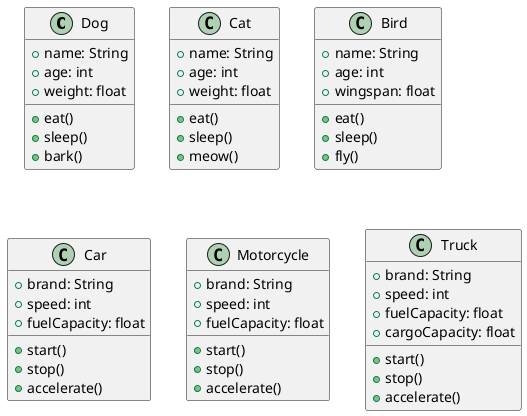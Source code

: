 @startuml
' Example with shared attributes to demonstrate FCA

class Dog {
  +name: String
  +age: int
  +weight: float
  +eat()
  +sleep()
  +bark()
}

class Cat {
  +name: String
  +age: int
  +weight: float
  +eat()
  +sleep()
  +meow()
}

class Bird {
  +name: String
  +age: int
  +wingspan: float
  +eat()
  +sleep()
  +fly()
}

class Car {
  +brand: String
  +speed: int
  +fuelCapacity: float
  +start()
  +stop()
  +accelerate()
}

class Motorcycle {
  +brand: String
  +speed: int
  +fuelCapacity: float
  +start()
  +stop()
  +accelerate()
}

class Truck {
  +brand: String
  +speed: int
  +fuelCapacity: float
  +cargoCapacity: float
  +start()
  +stop()
  +accelerate()
}

@enduml
